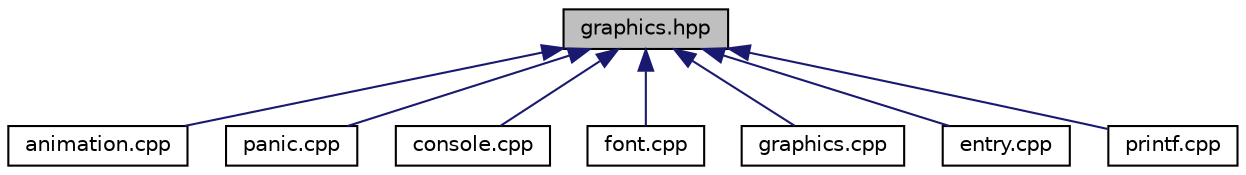 digraph "graphics.hpp"
{
 // LATEX_PDF_SIZE
  edge [fontname="Helvetica",fontsize="10",labelfontname="Helvetica",labelfontsize="10"];
  node [fontname="Helvetica",fontsize="10",shape=record];
  Node1 [label="graphics.hpp",height=0.2,width=0.4,color="black", fillcolor="grey75", style="filled", fontcolor="black",tooltip=" "];
  Node1 -> Node2 [dir="back",color="midnightblue",fontsize="10",style="solid",fontname="Helvetica"];
  Node2 [label="animation.cpp",height=0.2,width=0.4,color="black", fillcolor="white", style="filled",URL="$d8/ddb/animation_8cpp.html",tooltip="A simple animation for testing duble FrameBuffer."];
  Node1 -> Node3 [dir="back",color="midnightblue",fontsize="10",style="solid",fontname="Helvetica"];
  Node3 [label="panic.cpp",height=0.2,width=0.4,color="black", fillcolor="white", style="filled",URL="$d6/d1e/panic_8cpp.html",tooltip="A set of panic functions that are called when the kernel encounters an error from which it cannot rec..."];
  Node1 -> Node4 [dir="back",color="midnightblue",fontsize="10",style="solid",fontname="Helvetica"];
  Node4 [label="console.cpp",height=0.2,width=0.4,color="black", fillcolor="white", style="filled",URL="$d9/dda/console_8cpp.html",tooltip="Framebuffer console."];
  Node1 -> Node5 [dir="back",color="midnightblue",fontsize="10",style="solid",fontname="Helvetica"];
  Node5 [label="font.cpp",height=0.2,width=0.4,color="black", fillcolor="white", style="filled",URL="$dd/d53/font_8cpp.html",tooltip=" "];
  Node1 -> Node6 [dir="back",color="midnightblue",fontsize="10",style="solid",fontname="Helvetica"];
  Node6 [label="graphics.cpp",height=0.2,width=0.4,color="black", fillcolor="white", style="filled",URL="$d6/d99/graphics_8cpp.html",tooltip="Graphics management and control."];
  Node1 -> Node7 [dir="back",color="midnightblue",fontsize="10",style="solid",fontname="Helvetica"];
  Node7 [label="entry.cpp",height=0.2,width=0.4,color="black", fillcolor="white", style="filled",URL="$d2/dd2/entry_8cpp.html",tooltip="The entry point into the Xyris kernel."];
  Node1 -> Node8 [dir="back",color="midnightblue",fontsize="10",style="solid",fontname="Helvetica"];
  Node8 [label="printf.cpp",height=0.2,width=0.4,color="black", fillcolor="white", style="filled",URL="$d4/d64/printf_8cpp.html",tooltip="A printf implementation released under the public domain."];
}
